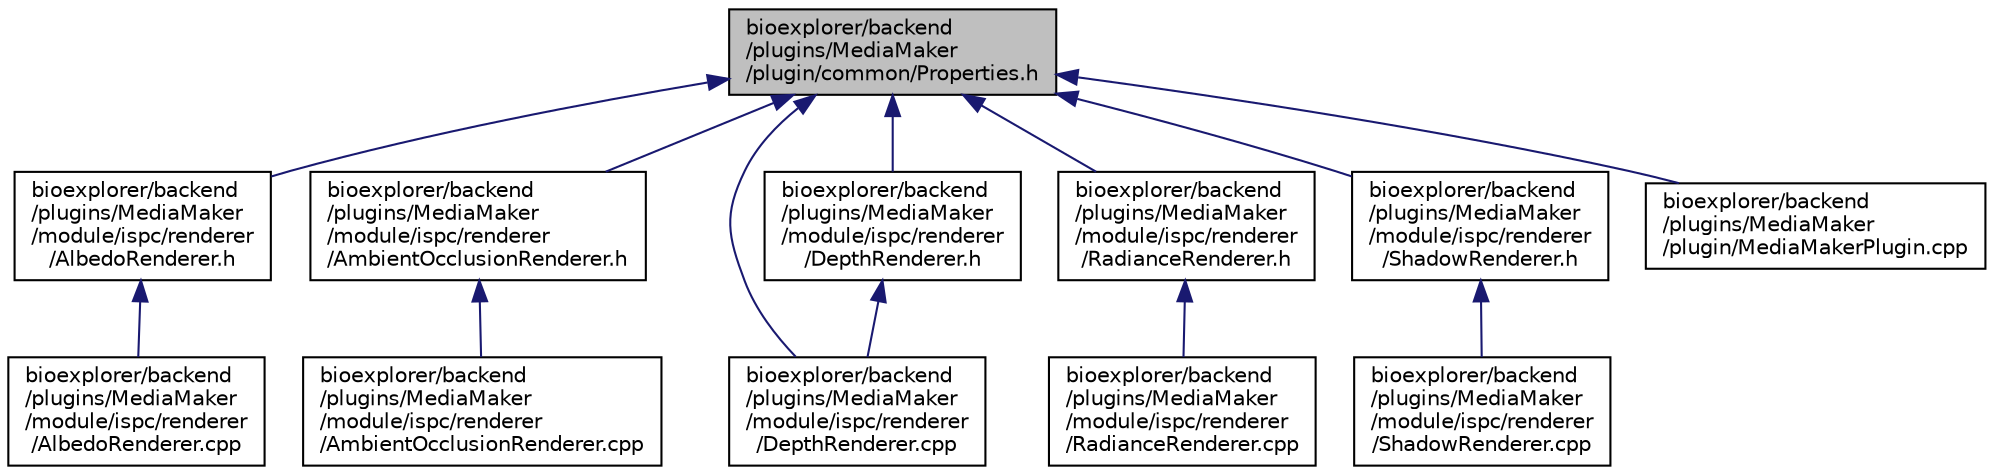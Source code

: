 digraph "bioexplorer/backend/plugins/MediaMaker/plugin/common/Properties.h"
{
 // LATEX_PDF_SIZE
  edge [fontname="Helvetica",fontsize="10",labelfontname="Helvetica",labelfontsize="10"];
  node [fontname="Helvetica",fontsize="10",shape=record];
  Node1 [label="bioexplorer/backend\l/plugins/MediaMaker\l/plugin/common/Properties.h",height=0.2,width=0.4,color="black", fillcolor="grey75", style="filled", fontcolor="black",tooltip=" "];
  Node1 -> Node2 [dir="back",color="midnightblue",fontsize="10",style="solid",fontname="Helvetica"];
  Node2 [label="bioexplorer/backend\l/plugins/MediaMaker\l/module/ispc/renderer\l/AlbedoRenderer.h",height=0.2,width=0.4,color="black", fillcolor="white", style="filled",URL="$dc/d5e/AlbedoRenderer_8h.html",tooltip=" "];
  Node2 -> Node3 [dir="back",color="midnightblue",fontsize="10",style="solid",fontname="Helvetica"];
  Node3 [label="bioexplorer/backend\l/plugins/MediaMaker\l/module/ispc/renderer\l/AlbedoRenderer.cpp",height=0.2,width=0.4,color="black", fillcolor="white", style="filled",URL="$da/dc7/AlbedoRenderer_8cpp.html",tooltip=" "];
  Node1 -> Node4 [dir="back",color="midnightblue",fontsize="10",style="solid",fontname="Helvetica"];
  Node4 [label="bioexplorer/backend\l/plugins/MediaMaker\l/module/ispc/renderer\l/AmbientOcclusionRenderer.h",height=0.2,width=0.4,color="black", fillcolor="white", style="filled",URL="$df/d30/AmbientOcclusionRenderer_8h.html",tooltip=" "];
  Node4 -> Node5 [dir="back",color="midnightblue",fontsize="10",style="solid",fontname="Helvetica"];
  Node5 [label="bioexplorer/backend\l/plugins/MediaMaker\l/module/ispc/renderer\l/AmbientOcclusionRenderer.cpp",height=0.2,width=0.4,color="black", fillcolor="white", style="filled",URL="$dc/de2/AmbientOcclusionRenderer_8cpp.html",tooltip=" "];
  Node1 -> Node6 [dir="back",color="midnightblue",fontsize="10",style="solid",fontname="Helvetica"];
  Node6 [label="bioexplorer/backend\l/plugins/MediaMaker\l/module/ispc/renderer\l/DepthRenderer.cpp",height=0.2,width=0.4,color="black", fillcolor="white", style="filled",URL="$d3/dc9/DepthRenderer_8cpp.html",tooltip=" "];
  Node1 -> Node7 [dir="back",color="midnightblue",fontsize="10",style="solid",fontname="Helvetica"];
  Node7 [label="bioexplorer/backend\l/plugins/MediaMaker\l/module/ispc/renderer\l/DepthRenderer.h",height=0.2,width=0.4,color="black", fillcolor="white", style="filled",URL="$d2/d85/DepthRenderer_8h.html",tooltip=" "];
  Node7 -> Node6 [dir="back",color="midnightblue",fontsize="10",style="solid",fontname="Helvetica"];
  Node1 -> Node8 [dir="back",color="midnightblue",fontsize="10",style="solid",fontname="Helvetica"];
  Node8 [label="bioexplorer/backend\l/plugins/MediaMaker\l/module/ispc/renderer\l/RadianceRenderer.h",height=0.2,width=0.4,color="black", fillcolor="white", style="filled",URL="$d6/dff/RadianceRenderer_8h.html",tooltip=" "];
  Node8 -> Node9 [dir="back",color="midnightblue",fontsize="10",style="solid",fontname="Helvetica"];
  Node9 [label="bioexplorer/backend\l/plugins/MediaMaker\l/module/ispc/renderer\l/RadianceRenderer.cpp",height=0.2,width=0.4,color="black", fillcolor="white", style="filled",URL="$d0/db1/RadianceRenderer_8cpp.html",tooltip=" "];
  Node1 -> Node10 [dir="back",color="midnightblue",fontsize="10",style="solid",fontname="Helvetica"];
  Node10 [label="bioexplorer/backend\l/plugins/MediaMaker\l/module/ispc/renderer\l/ShadowRenderer.h",height=0.2,width=0.4,color="black", fillcolor="white", style="filled",URL="$d2/de4/ShadowRenderer_8h.html",tooltip=" "];
  Node10 -> Node11 [dir="back",color="midnightblue",fontsize="10",style="solid",fontname="Helvetica"];
  Node11 [label="bioexplorer/backend\l/plugins/MediaMaker\l/module/ispc/renderer\l/ShadowRenderer.cpp",height=0.2,width=0.4,color="black", fillcolor="white", style="filled",URL="$d0/d31/ShadowRenderer_8cpp.html",tooltip=" "];
  Node1 -> Node12 [dir="back",color="midnightblue",fontsize="10",style="solid",fontname="Helvetica"];
  Node12 [label="bioexplorer/backend\l/plugins/MediaMaker\l/plugin/MediaMakerPlugin.cpp",height=0.2,width=0.4,color="black", fillcolor="white", style="filled",URL="$dd/d9e/MediaMakerPlugin_8cpp.html",tooltip=" "];
}
